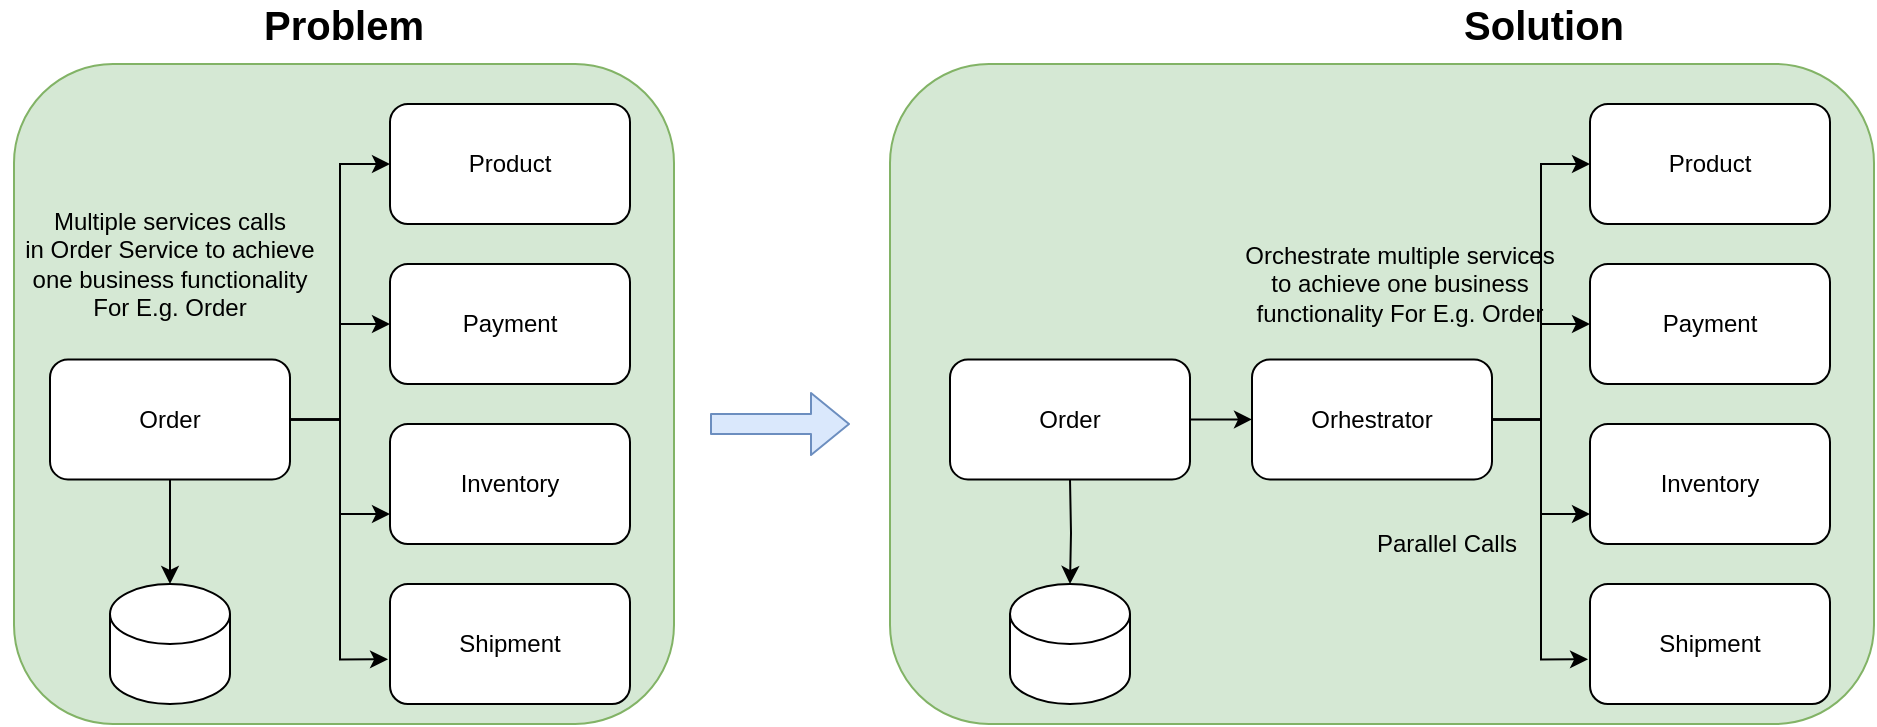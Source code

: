 <mxfile version="13.6.2" type="device"><diagram id="SDqK1y5_0kdRH5BXi8E3" name="Page-1"><mxGraphModel dx="693" dy="522" grid="1" gridSize="10" guides="1" tooltips="1" connect="1" arrows="1" fold="1" page="1" pageScale="1" pageWidth="850" pageHeight="1100" math="0" shadow="0"><root><mxCell id="0"/><mxCell id="1" parent="0"/><mxCell id="d0UluPMAOZB1fUM6BvHB-26" value="" style="rounded=1;whiteSpace=wrap;html=1;fillColor=#d5e8d4;strokeColor=#82b366;" vertex="1" parent="1"><mxGeometry x="452" y="80" width="330" height="330" as="geometry"/></mxCell><mxCell id="d0UluPMAOZB1fUM6BvHB-16" value="Product" style="rounded=1;whiteSpace=wrap;html=1;" vertex="1" parent="1"><mxGeometry x="640" y="100" width="120" height="60" as="geometry"/></mxCell><mxCell id="d0UluPMAOZB1fUM6BvHB-17" value="Payment" style="rounded=1;whiteSpace=wrap;html=1;" vertex="1" parent="1"><mxGeometry x="640" y="180" width="120" height="60" as="geometry"/></mxCell><mxCell id="d0UluPMAOZB1fUM6BvHB-18" value="Inventory" style="rounded=1;whiteSpace=wrap;html=1;" vertex="1" parent="1"><mxGeometry x="640" y="260" width="120" height="60" as="geometry"/></mxCell><mxCell id="d0UluPMAOZB1fUM6BvHB-19" value="Shipment" style="rounded=1;whiteSpace=wrap;html=1;" vertex="1" parent="1"><mxGeometry x="640" y="340" width="120" height="60" as="geometry"/></mxCell><mxCell id="d0UluPMAOZB1fUM6BvHB-22" style="edgeStyle=orthogonalEdgeStyle;rounded=0;orthogonalLoop=1;jettySize=auto;html=1;entryX=0;entryY=0.5;entryDx=0;entryDy=0;" edge="1" parent="1" source="d0UluPMAOZB1fUM6BvHB-20" target="d0UluPMAOZB1fUM6BvHB-16"><mxGeometry relative="1" as="geometry"/></mxCell><mxCell id="d0UluPMAOZB1fUM6BvHB-23" style="edgeStyle=orthogonalEdgeStyle;rounded=0;orthogonalLoop=1;jettySize=auto;html=1;entryX=0;entryY=0.5;entryDx=0;entryDy=0;" edge="1" parent="1" source="d0UluPMAOZB1fUM6BvHB-20" target="d0UluPMAOZB1fUM6BvHB-17"><mxGeometry relative="1" as="geometry"/></mxCell><mxCell id="d0UluPMAOZB1fUM6BvHB-24" style="edgeStyle=orthogonalEdgeStyle;rounded=0;orthogonalLoop=1;jettySize=auto;html=1;entryX=0;entryY=0.75;entryDx=0;entryDy=0;" edge="1" parent="1" source="d0UluPMAOZB1fUM6BvHB-20" target="d0UluPMAOZB1fUM6BvHB-18"><mxGeometry relative="1" as="geometry"/></mxCell><mxCell id="d0UluPMAOZB1fUM6BvHB-25" style="edgeStyle=orthogonalEdgeStyle;rounded=0;orthogonalLoop=1;jettySize=auto;html=1;entryX=-0.008;entryY=0.628;entryDx=0;entryDy=0;entryPerimeter=0;" edge="1" parent="1" source="d0UluPMAOZB1fUM6BvHB-20" target="d0UluPMAOZB1fUM6BvHB-19"><mxGeometry relative="1" as="geometry"/></mxCell><mxCell id="d0UluPMAOZB1fUM6BvHB-33" value="" style="edgeStyle=orthogonalEdgeStyle;rounded=0;orthogonalLoop=1;jettySize=auto;html=1;fontSize=12;" edge="1" parent="1" source="d0UluPMAOZB1fUM6BvHB-20" target="d0UluPMAOZB1fUM6BvHB-32"><mxGeometry relative="1" as="geometry"/></mxCell><mxCell id="d0UluPMAOZB1fUM6BvHB-20" value="Order" style="rounded=1;whiteSpace=wrap;html=1;" vertex="1" parent="1"><mxGeometry x="470" y="227.7" width="120" height="60" as="geometry"/></mxCell><mxCell id="d0UluPMAOZB1fUM6BvHB-32" value="" style="shape=cylinder2;whiteSpace=wrap;html=1;boundedLbl=1;backgroundOutline=1;size=15;rounded=1;fontSize=12;" vertex="1" parent="1"><mxGeometry x="500" y="340" width="60" height="60" as="geometry"/></mxCell><mxCell id="d0UluPMAOZB1fUM6BvHB-34" value="Problem" style="text;html=1;strokeColor=none;fillColor=none;align=center;verticalAlign=middle;whiteSpace=wrap;rounded=0;fontSize=20;fontStyle=1" vertex="1" parent="1"><mxGeometry x="597" y="50" width="40" height="20" as="geometry"/></mxCell><mxCell id="d0UluPMAOZB1fUM6BvHB-46" value="" style="edgeStyle=orthogonalEdgeStyle;rounded=0;orthogonalLoop=1;jettySize=auto;html=1;fontSize=12;" edge="1" parent="1" target="d0UluPMAOZB1fUM6BvHB-49"><mxGeometry relative="1" as="geometry"><mxPoint x="1200" y="297.7" as="sourcePoint"/></mxGeometry></mxCell><mxCell id="d0UluPMAOZB1fUM6BvHB-51" value="" style="rounded=1;whiteSpace=wrap;html=1;fillColor=#d5e8d4;strokeColor=#82b366;" vertex="1" parent="1"><mxGeometry x="890" y="80" width="492" height="330" as="geometry"/></mxCell><mxCell id="d0UluPMAOZB1fUM6BvHB-52" value="Product" style="rounded=1;whiteSpace=wrap;html=1;" vertex="1" parent="1"><mxGeometry x="1240" y="100" width="120" height="60" as="geometry"/></mxCell><mxCell id="d0UluPMAOZB1fUM6BvHB-53" value="Payment" style="rounded=1;whiteSpace=wrap;html=1;" vertex="1" parent="1"><mxGeometry x="1240" y="180" width="120" height="60" as="geometry"/></mxCell><mxCell id="d0UluPMAOZB1fUM6BvHB-54" value="Inventory" style="rounded=1;whiteSpace=wrap;html=1;" vertex="1" parent="1"><mxGeometry x="1240" y="260" width="120" height="60" as="geometry"/></mxCell><mxCell id="d0UluPMAOZB1fUM6BvHB-55" value="Shipment" style="rounded=1;whiteSpace=wrap;html=1;" vertex="1" parent="1"><mxGeometry x="1240" y="340" width="120" height="60" as="geometry"/></mxCell><mxCell id="d0UluPMAOZB1fUM6BvHB-56" style="edgeStyle=orthogonalEdgeStyle;rounded=0;orthogonalLoop=1;jettySize=auto;html=1;entryX=0;entryY=0.5;entryDx=0;entryDy=0;" edge="1" parent="1" source="d0UluPMAOZB1fUM6BvHB-61" target="d0UluPMAOZB1fUM6BvHB-52"><mxGeometry relative="1" as="geometry"/></mxCell><mxCell id="d0UluPMAOZB1fUM6BvHB-57" style="edgeStyle=orthogonalEdgeStyle;rounded=0;orthogonalLoop=1;jettySize=auto;html=1;entryX=0;entryY=0.5;entryDx=0;entryDy=0;" edge="1" parent="1" source="d0UluPMAOZB1fUM6BvHB-61" target="d0UluPMAOZB1fUM6BvHB-53"><mxGeometry relative="1" as="geometry"/></mxCell><mxCell id="d0UluPMAOZB1fUM6BvHB-58" style="edgeStyle=orthogonalEdgeStyle;rounded=0;orthogonalLoop=1;jettySize=auto;html=1;entryX=0;entryY=0.75;entryDx=0;entryDy=0;" edge="1" parent="1" source="d0UluPMAOZB1fUM6BvHB-61" target="d0UluPMAOZB1fUM6BvHB-54"><mxGeometry relative="1" as="geometry"/></mxCell><mxCell id="d0UluPMAOZB1fUM6BvHB-59" style="edgeStyle=orthogonalEdgeStyle;rounded=0;orthogonalLoop=1;jettySize=auto;html=1;entryX=-0.008;entryY=0.628;entryDx=0;entryDy=0;entryPerimeter=0;" edge="1" parent="1" source="d0UluPMAOZB1fUM6BvHB-61" target="d0UluPMAOZB1fUM6BvHB-55"><mxGeometry relative="1" as="geometry"/></mxCell><mxCell id="d0UluPMAOZB1fUM6BvHB-60" value="" style="edgeStyle=orthogonalEdgeStyle;rounded=0;orthogonalLoop=1;jettySize=auto;html=1;fontSize=12;" edge="1" parent="1" target="d0UluPMAOZB1fUM6BvHB-63"><mxGeometry relative="1" as="geometry"><mxPoint x="980" y="287.7" as="sourcePoint"/></mxGeometry></mxCell><mxCell id="d0UluPMAOZB1fUM6BvHB-61" value="Orhestrator" style="rounded=1;whiteSpace=wrap;html=1;" vertex="1" parent="1"><mxGeometry x="1071" y="227.7" width="120" height="60" as="geometry"/></mxCell><mxCell id="d0UluPMAOZB1fUM6BvHB-62" value="Multiple services calls &lt;br&gt;in Order Service to achieve one business functionality &lt;br&gt;For E.g. Order" style="text;html=1;strokeColor=none;fillColor=none;align=center;verticalAlign=middle;whiteSpace=wrap;rounded=0;fontSize=12;" vertex="1" parent="1"><mxGeometry x="445" y="170" width="170" height="20" as="geometry"/></mxCell><mxCell id="d0UluPMAOZB1fUM6BvHB-63" value="" style="shape=cylinder2;whiteSpace=wrap;html=1;boundedLbl=1;backgroundOutline=1;size=15;rounded=1;fontSize=12;" vertex="1" parent="1"><mxGeometry x="950" y="340" width="60" height="60" as="geometry"/></mxCell><mxCell id="d0UluPMAOZB1fUM6BvHB-64" value="Solution" style="text;html=1;strokeColor=none;fillColor=none;align=center;verticalAlign=middle;whiteSpace=wrap;rounded=0;fontSize=20;fontStyle=1" vertex="1" parent="1"><mxGeometry x="1197" y="50" width="40" height="20" as="geometry"/></mxCell><mxCell id="d0UluPMAOZB1fUM6BvHB-65" value="" style="shape=flexArrow;endArrow=classic;html=1;fontSize=20;fillColor=#dae8fc;strokeColor=#6c8ebf;" edge="1" parent="1"><mxGeometry width="50" height="50" relative="1" as="geometry"><mxPoint x="800" y="260" as="sourcePoint"/><mxPoint x="870" y="260" as="targetPoint"/></mxGeometry></mxCell><mxCell id="d0UluPMAOZB1fUM6BvHB-68" style="edgeStyle=orthogonalEdgeStyle;rounded=0;orthogonalLoop=1;jettySize=auto;html=1;entryX=0;entryY=0.5;entryDx=0;entryDy=0;fontSize=20;" edge="1" parent="1" source="d0UluPMAOZB1fUM6BvHB-66" target="d0UluPMAOZB1fUM6BvHB-61"><mxGeometry relative="1" as="geometry"/></mxCell><mxCell id="d0UluPMAOZB1fUM6BvHB-66" value="Order" style="rounded=1;whiteSpace=wrap;html=1;" vertex="1" parent="1"><mxGeometry x="920" y="227.7" width="120" height="60" as="geometry"/></mxCell><mxCell id="d0UluPMAOZB1fUM6BvHB-69" value="Parallel Calls" style="text;html=1;strokeColor=none;fillColor=none;align=center;verticalAlign=middle;whiteSpace=wrap;rounded=0;fontSize=12;" vertex="1" parent="1"><mxGeometry x="1130" y="310" width="77" height="20" as="geometry"/></mxCell><mxCell id="d0UluPMAOZB1fUM6BvHB-70" value="Orchestrate multiple services to achieve one business functionality For E.g. Order" style="text;html=1;strokeColor=none;fillColor=none;align=center;verticalAlign=middle;whiteSpace=wrap;rounded=0;fontSize=12;" vertex="1" parent="1"><mxGeometry x="1060" y="180" width="170" height="20" as="geometry"/></mxCell></root></mxGraphModel></diagram></mxfile>